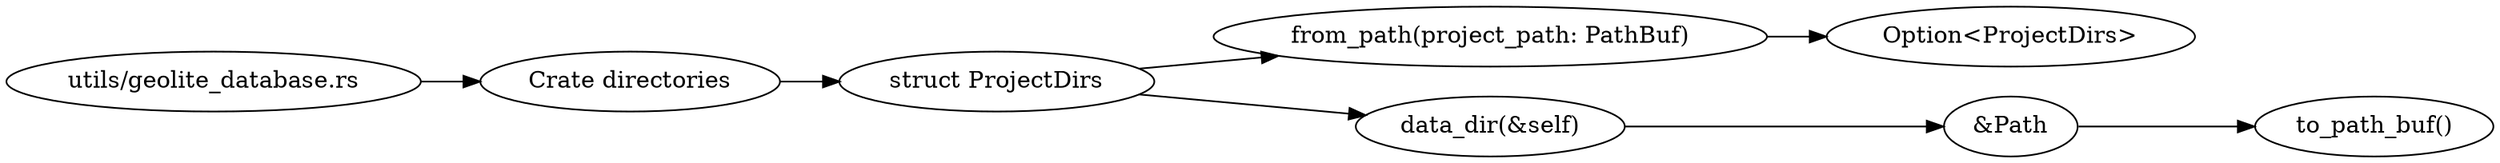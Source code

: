 digraph {
    graph [ 
        rankdir=LR,
    ]
    "directories" [label="Crate directories"]
    "ProjectDirs" [label="struct ProjectDirs"]
    "utils/geolite_database.rs" -> "directories" -> "ProjectDirs"
    "ProjectDirs" -> "from_path(project_path: PathBuf)" -> "Option<ProjectDirs>"
    "ProjectDirs" -> "data_dir(&self)" -> "&Path" -> "to_path_buf()"
}